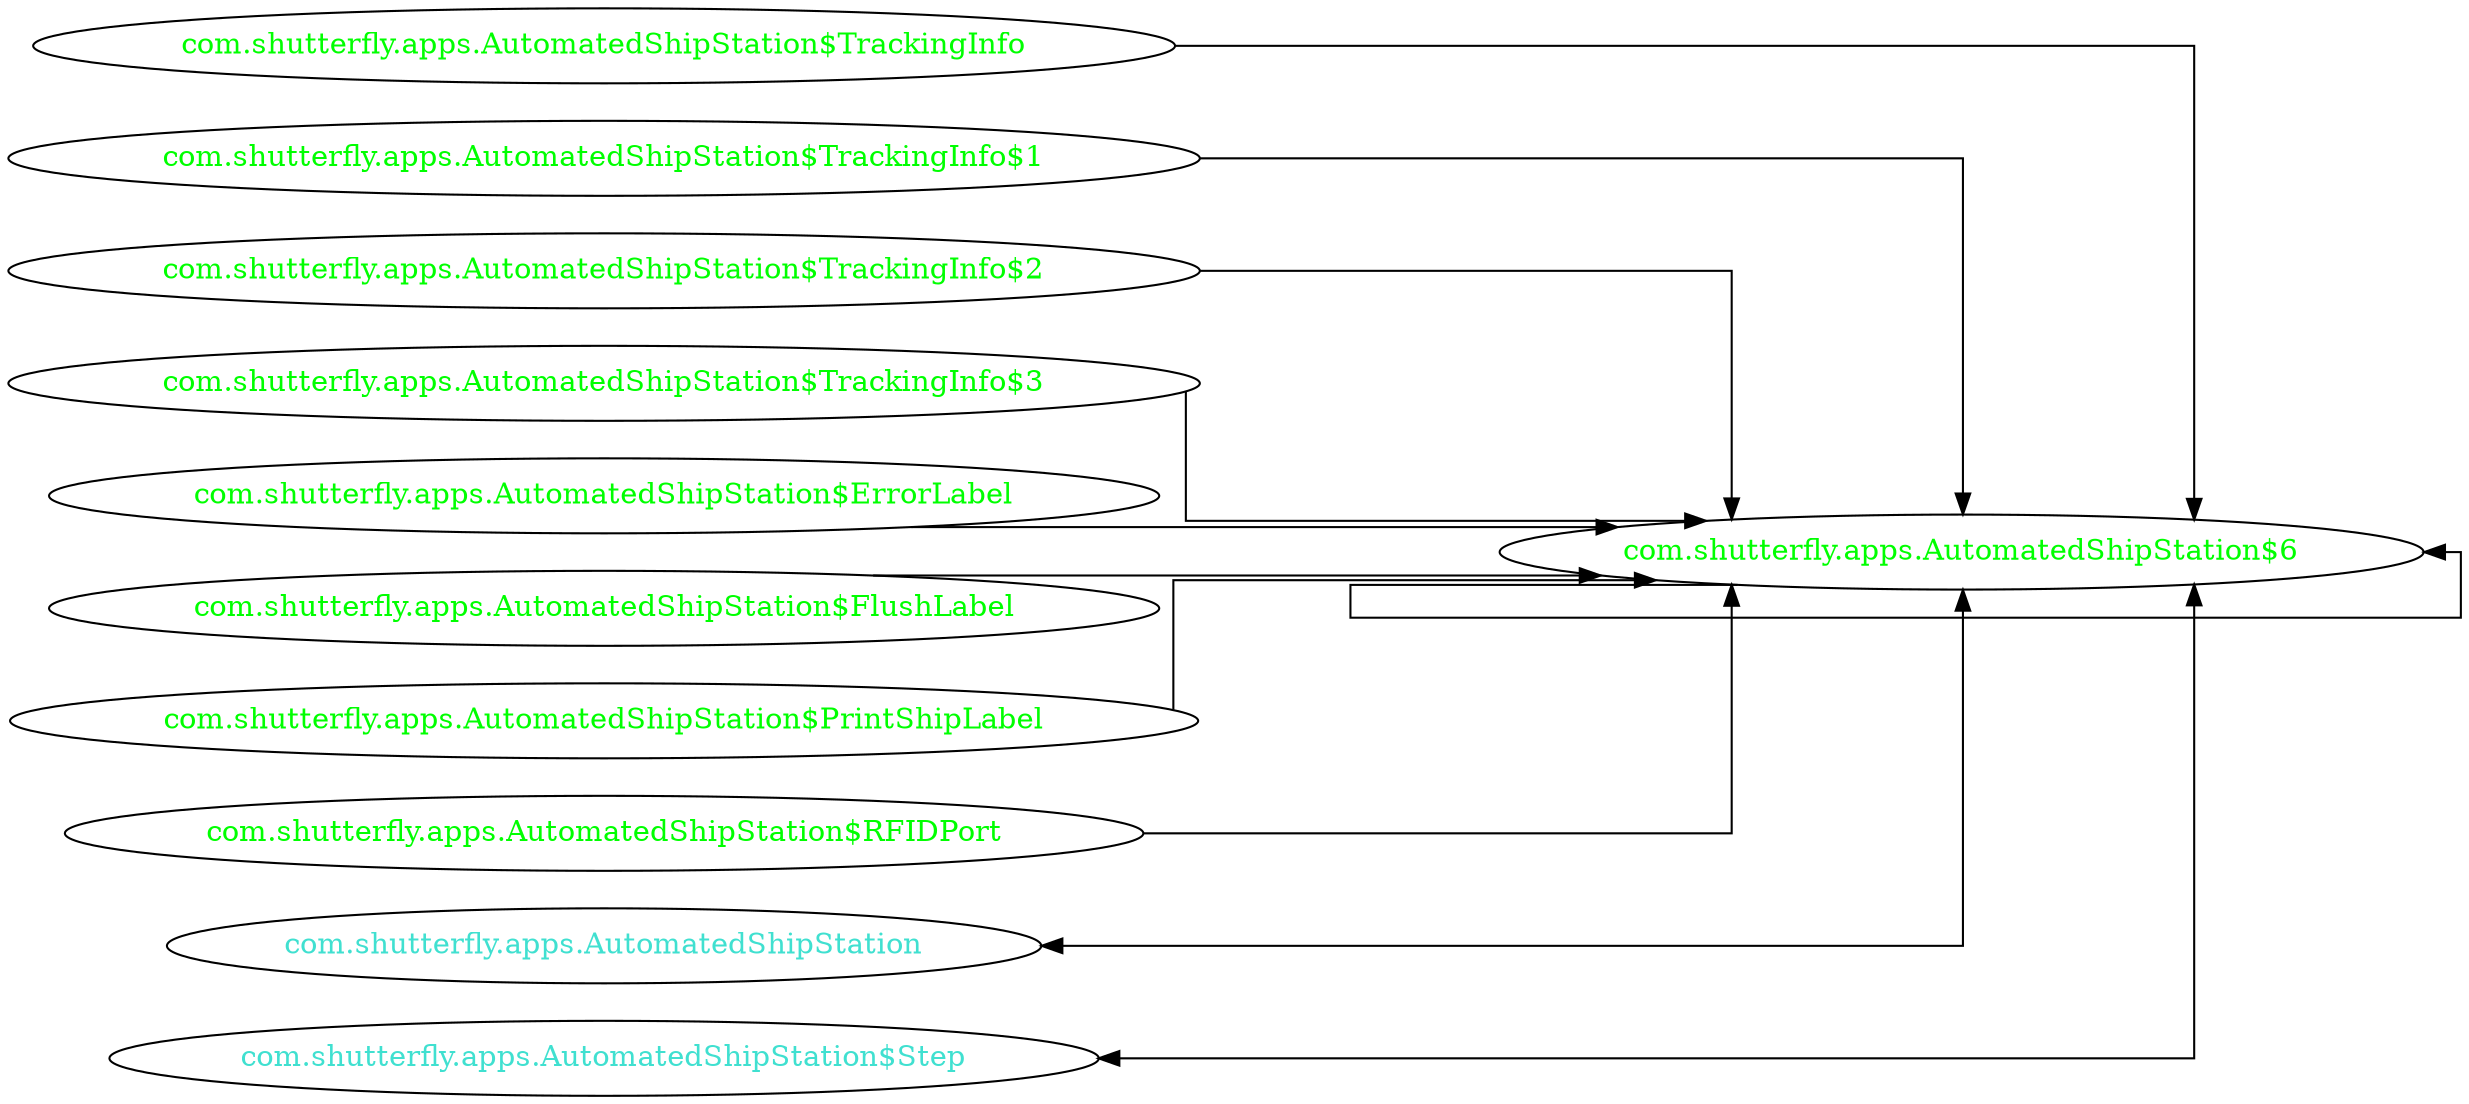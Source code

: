digraph dependencyGraph {
 concentrate=true;
 ranksep="2.0";
 rankdir="LR"; 
 splines="ortho";
"com.shutterfly.apps.AutomatedShipStation$6" [fontcolor="red"];
"com.shutterfly.apps.AutomatedShipStation$TrackingInfo" [ fontcolor="green" ];
"com.shutterfly.apps.AutomatedShipStation$TrackingInfo"->"com.shutterfly.apps.AutomatedShipStation$6";
"com.shutterfly.apps.AutomatedShipStation$TrackingInfo$1" [ fontcolor="green" ];
"com.shutterfly.apps.AutomatedShipStation$TrackingInfo$1"->"com.shutterfly.apps.AutomatedShipStation$6";
"com.shutterfly.apps.AutomatedShipStation$TrackingInfo$2" [ fontcolor="green" ];
"com.shutterfly.apps.AutomatedShipStation$TrackingInfo$2"->"com.shutterfly.apps.AutomatedShipStation$6";
"com.shutterfly.apps.AutomatedShipStation$TrackingInfo$3" [ fontcolor="green" ];
"com.shutterfly.apps.AutomatedShipStation$TrackingInfo$3"->"com.shutterfly.apps.AutomatedShipStation$6";
"com.shutterfly.apps.AutomatedShipStation$6" [ fontcolor="green" ];
"com.shutterfly.apps.AutomatedShipStation$6"->"com.shutterfly.apps.AutomatedShipStation$6";
"com.shutterfly.apps.AutomatedShipStation$ErrorLabel" [ fontcolor="green" ];
"com.shutterfly.apps.AutomatedShipStation$ErrorLabel"->"com.shutterfly.apps.AutomatedShipStation$6";
"com.shutterfly.apps.AutomatedShipStation$FlushLabel" [ fontcolor="green" ];
"com.shutterfly.apps.AutomatedShipStation$FlushLabel"->"com.shutterfly.apps.AutomatedShipStation$6";
"com.shutterfly.apps.AutomatedShipStation$PrintShipLabel" [ fontcolor="green" ];
"com.shutterfly.apps.AutomatedShipStation$PrintShipLabel"->"com.shutterfly.apps.AutomatedShipStation$6";
"com.shutterfly.apps.AutomatedShipStation$RFIDPort" [ fontcolor="green" ];
"com.shutterfly.apps.AutomatedShipStation$RFIDPort"->"com.shutterfly.apps.AutomatedShipStation$6";
"com.shutterfly.apps.AutomatedShipStation" [ fontcolor="turquoise" ];
"com.shutterfly.apps.AutomatedShipStation"->"com.shutterfly.apps.AutomatedShipStation$6" [dir=both];
"com.shutterfly.apps.AutomatedShipStation$Step" [ fontcolor="turquoise" ];
"com.shutterfly.apps.AutomatedShipStation$Step"->"com.shutterfly.apps.AutomatedShipStation$6" [dir=both];
}